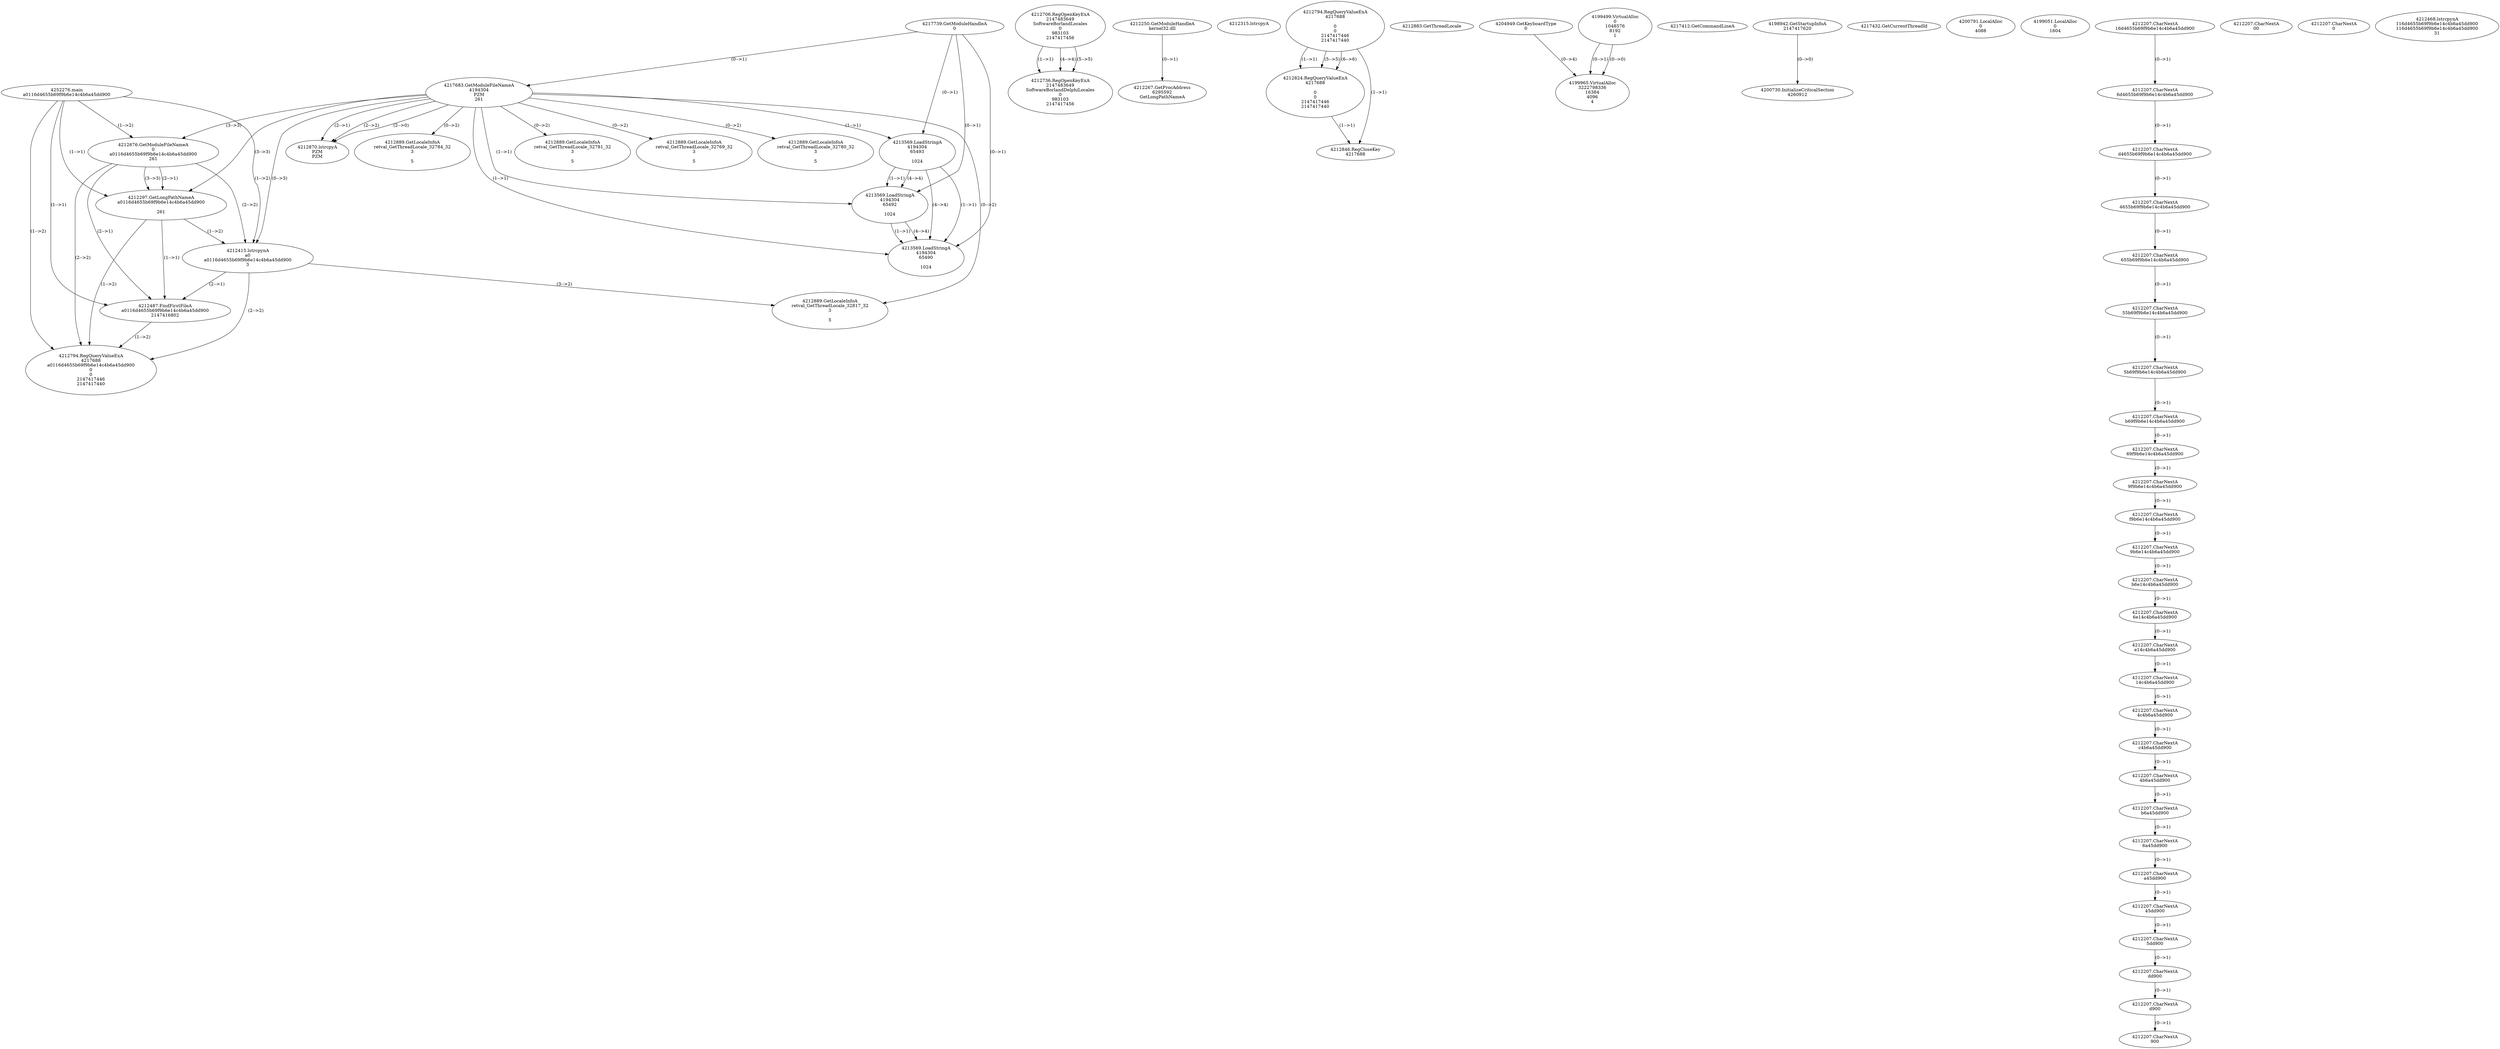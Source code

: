 // Global SCDG with merge call
digraph {
	0 [label="4252276.main
a0116d4655b69f9b6e14c4b6a45dd900"]
	1 [label="4217739.GetModuleHandleA
0"]
	2 [label="4217683.GetModuleFileNameA
4194304
PZM
261"]
	1 -> 2 [label="(0-->1)"]
	3 [label="4212676.GetModuleFileNameA
0
a0116d4655b69f9b6e14c4b6a45dd900
261"]
	0 -> 3 [label="(1-->2)"]
	2 -> 3 [label="(3-->3)"]
	4 [label="4212706.RegOpenKeyExA
2147483649
Software\Borland\Locales
0
983103
2147417456"]
	5 [label="4212736.RegOpenKeyExA
2147483649
Software\Borland\Delphi\Locales
0
983103
2147417456"]
	4 -> 5 [label="(1-->1)"]
	4 -> 5 [label="(4-->4)"]
	4 -> 5 [label="(5-->5)"]
	6 [label="4212250.GetModuleHandleA
kernel32.dll"]
	7 [label="4212267.GetProcAddress
6295592
GetLongPathNameA"]
	6 -> 7 [label="(0-->1)"]
	8 [label="4212297.GetLongPathNameA
a0116d4655b69f9b6e14c4b6a45dd900

261"]
	0 -> 8 [label="(1-->1)"]
	3 -> 8 [label="(2-->1)"]
	2 -> 8 [label="(3-->3)"]
	3 -> 8 [label="(3-->3)"]
	9 [label="4212315.lstrcpyA

"]
	10 [label="4212794.RegQueryValueExA
4217688

0
0
2147417446
2147417440"]
	11 [label="4212824.RegQueryValueExA
4217688

0
0
2147417446
2147417440"]
	10 -> 11 [label="(1-->1)"]
	10 -> 11 [label="(5-->5)"]
	10 -> 11 [label="(6-->6)"]
	12 [label="4212846.RegCloseKey
4217688"]
	10 -> 12 [label="(1-->1)"]
	11 -> 12 [label="(1-->1)"]
	13 [label="4212870.lstrcpyA
PZM
PZM"]
	2 -> 13 [label="(2-->1)"]
	2 -> 13 [label="(2-->2)"]
	2 -> 13 [label="(2-->0)"]
	14 [label="4212883.GetThreadLocale
"]
	15 [label="4212889.GetLocaleInfoA
retval_GetThreadLocale_32784_32
3

5"]
	2 -> 15 [label="(0-->2)"]
	16 [label="4204949.GetKeyboardType
0"]
	17 [label="4217412.GetCommandLineA
"]
	18 [label="4198942.GetStartupInfoA
2147417620"]
	19 [label="4217432.GetCurrentThreadId
"]
	20 [label="4213569.LoadStringA
4194304
65493

1024"]
	1 -> 20 [label="(0-->1)"]
	2 -> 20 [label="(1-->1)"]
	21 [label="4213569.LoadStringA
4194304
65492

1024"]
	1 -> 21 [label="(0-->1)"]
	2 -> 21 [label="(1-->1)"]
	20 -> 21 [label="(1-->1)"]
	20 -> 21 [label="(4-->4)"]
	22 [label="4200730.InitializeCriticalSection
4260912"]
	18 -> 22 [label="(0-->0)"]
	23 [label="4200791.LocalAlloc
0
4088"]
	24 [label="4199499.VirtualAlloc
0
1048576
8192
1"]
	25 [label="4199051.LocalAlloc
0
1604"]
	26 [label="4199965.VirtualAlloc
3222798336
16384
4096
4"]
	24 -> 26 [label="(0-->1)"]
	16 -> 26 [label="(0-->4)"]
	24 -> 26 [label="(0-->0)"]
	27 [label="4212889.GetLocaleInfoA
retval_GetThreadLocale_32781_32
3

5"]
	2 -> 27 [label="(0-->2)"]
	28 [label="4213569.LoadStringA
4194304
65490

1024"]
	1 -> 28 [label="(0-->1)"]
	2 -> 28 [label="(1-->1)"]
	20 -> 28 [label="(1-->1)"]
	21 -> 28 [label="(1-->1)"]
	20 -> 28 [label="(4-->4)"]
	21 -> 28 [label="(4-->4)"]
	29 [label="4212415.lstrcpynA
a0
a0116d4655b69f9b6e14c4b6a45dd900
3"]
	0 -> 29 [label="(1-->2)"]
	3 -> 29 [label="(2-->2)"]
	8 -> 29 [label="(1-->2)"]
	2 -> 29 [label="(0-->3)"]
	30 [label="4212207.CharNextA
16d4655b69f9b6e14c4b6a45dd900"]
	31 [label="4212207.CharNextA
6d4655b69f9b6e14c4b6a45dd900"]
	30 -> 31 [label="(0-->1)"]
	32 [label="4212207.CharNextA
d4655b69f9b6e14c4b6a45dd900"]
	31 -> 32 [label="(0-->1)"]
	33 [label="4212207.CharNextA
4655b69f9b6e14c4b6a45dd900"]
	32 -> 33 [label="(0-->1)"]
	34 [label="4212207.CharNextA
655b69f9b6e14c4b6a45dd900"]
	33 -> 34 [label="(0-->1)"]
	35 [label="4212207.CharNextA
55b69f9b6e14c4b6a45dd900"]
	34 -> 35 [label="(0-->1)"]
	36 [label="4212207.CharNextA
5b69f9b6e14c4b6a45dd900"]
	35 -> 36 [label="(0-->1)"]
	37 [label="4212207.CharNextA
b69f9b6e14c4b6a45dd900"]
	36 -> 37 [label="(0-->1)"]
	38 [label="4212207.CharNextA
69f9b6e14c4b6a45dd900"]
	37 -> 38 [label="(0-->1)"]
	39 [label="4212207.CharNextA
9f9b6e14c4b6a45dd900"]
	38 -> 39 [label="(0-->1)"]
	40 [label="4212207.CharNextA
f9b6e14c4b6a45dd900"]
	39 -> 40 [label="(0-->1)"]
	41 [label="4212207.CharNextA
9b6e14c4b6a45dd900"]
	40 -> 41 [label="(0-->1)"]
	42 [label="4212207.CharNextA
b6e14c4b6a45dd900"]
	41 -> 42 [label="(0-->1)"]
	43 [label="4212207.CharNextA
6e14c4b6a45dd900"]
	42 -> 43 [label="(0-->1)"]
	44 [label="4212207.CharNextA
e14c4b6a45dd900"]
	43 -> 44 [label="(0-->1)"]
	45 [label="4212207.CharNextA
14c4b6a45dd900"]
	44 -> 45 [label="(0-->1)"]
	46 [label="4212207.CharNextA
4c4b6a45dd900"]
	45 -> 46 [label="(0-->1)"]
	47 [label="4212207.CharNextA
c4b6a45dd900"]
	46 -> 47 [label="(0-->1)"]
	48 [label="4212207.CharNextA
4b6a45dd900"]
	47 -> 48 [label="(0-->1)"]
	49 [label="4212207.CharNextA
b6a45dd900"]
	48 -> 49 [label="(0-->1)"]
	50 [label="4212207.CharNextA
6a45dd900"]
	49 -> 50 [label="(0-->1)"]
	51 [label="4212207.CharNextA
a45dd900"]
	50 -> 51 [label="(0-->1)"]
	52 [label="4212207.CharNextA
45dd900"]
	51 -> 52 [label="(0-->1)"]
	53 [label="4212207.CharNextA
5dd900"]
	52 -> 53 [label="(0-->1)"]
	54 [label="4212207.CharNextA
dd900"]
	53 -> 54 [label="(0-->1)"]
	55 [label="4212207.CharNextA
d900"]
	54 -> 55 [label="(0-->1)"]
	56 [label="4212207.CharNextA
900"]
	55 -> 56 [label="(0-->1)"]
	57 [label="4212207.CharNextA
00"]
	58 [label="4212207.CharNextA
0"]
	59 [label="4212468.lstrcpynA
116d4655b69f9b6e14c4b6a45dd900
116d4655b69f9b6e14c4b6a45dd900
31"]
	60 [label="4212487.FindFirstFileA
a0116d4655b69f9b6e14c4b6a45dd900
2147416802"]
	0 -> 60 [label="(1-->1)"]
	3 -> 60 [label="(2-->1)"]
	8 -> 60 [label="(1-->1)"]
	29 -> 60 [label="(2-->1)"]
	61 [label="4212794.RegQueryValueExA
4217688
a0116d4655b69f9b6e14c4b6a45dd900
0
0
2147417446
2147417440"]
	0 -> 61 [label="(1-->2)"]
	3 -> 61 [label="(2-->2)"]
	8 -> 61 [label="(1-->2)"]
	29 -> 61 [label="(2-->2)"]
	60 -> 61 [label="(1-->2)"]
	62 [label="4212889.GetLocaleInfoA
retval_GetThreadLocale_32817_32
3

5"]
	2 -> 62 [label="(0-->2)"]
	29 -> 62 [label="(3-->2)"]
	63 [label="4212889.GetLocaleInfoA
retval_GetThreadLocale_32769_32
3

5"]
	2 -> 63 [label="(0-->2)"]
	64 [label="4212889.GetLocaleInfoA
retval_GetThreadLocale_32780_32
3

5"]
	2 -> 64 [label="(0-->2)"]
}
